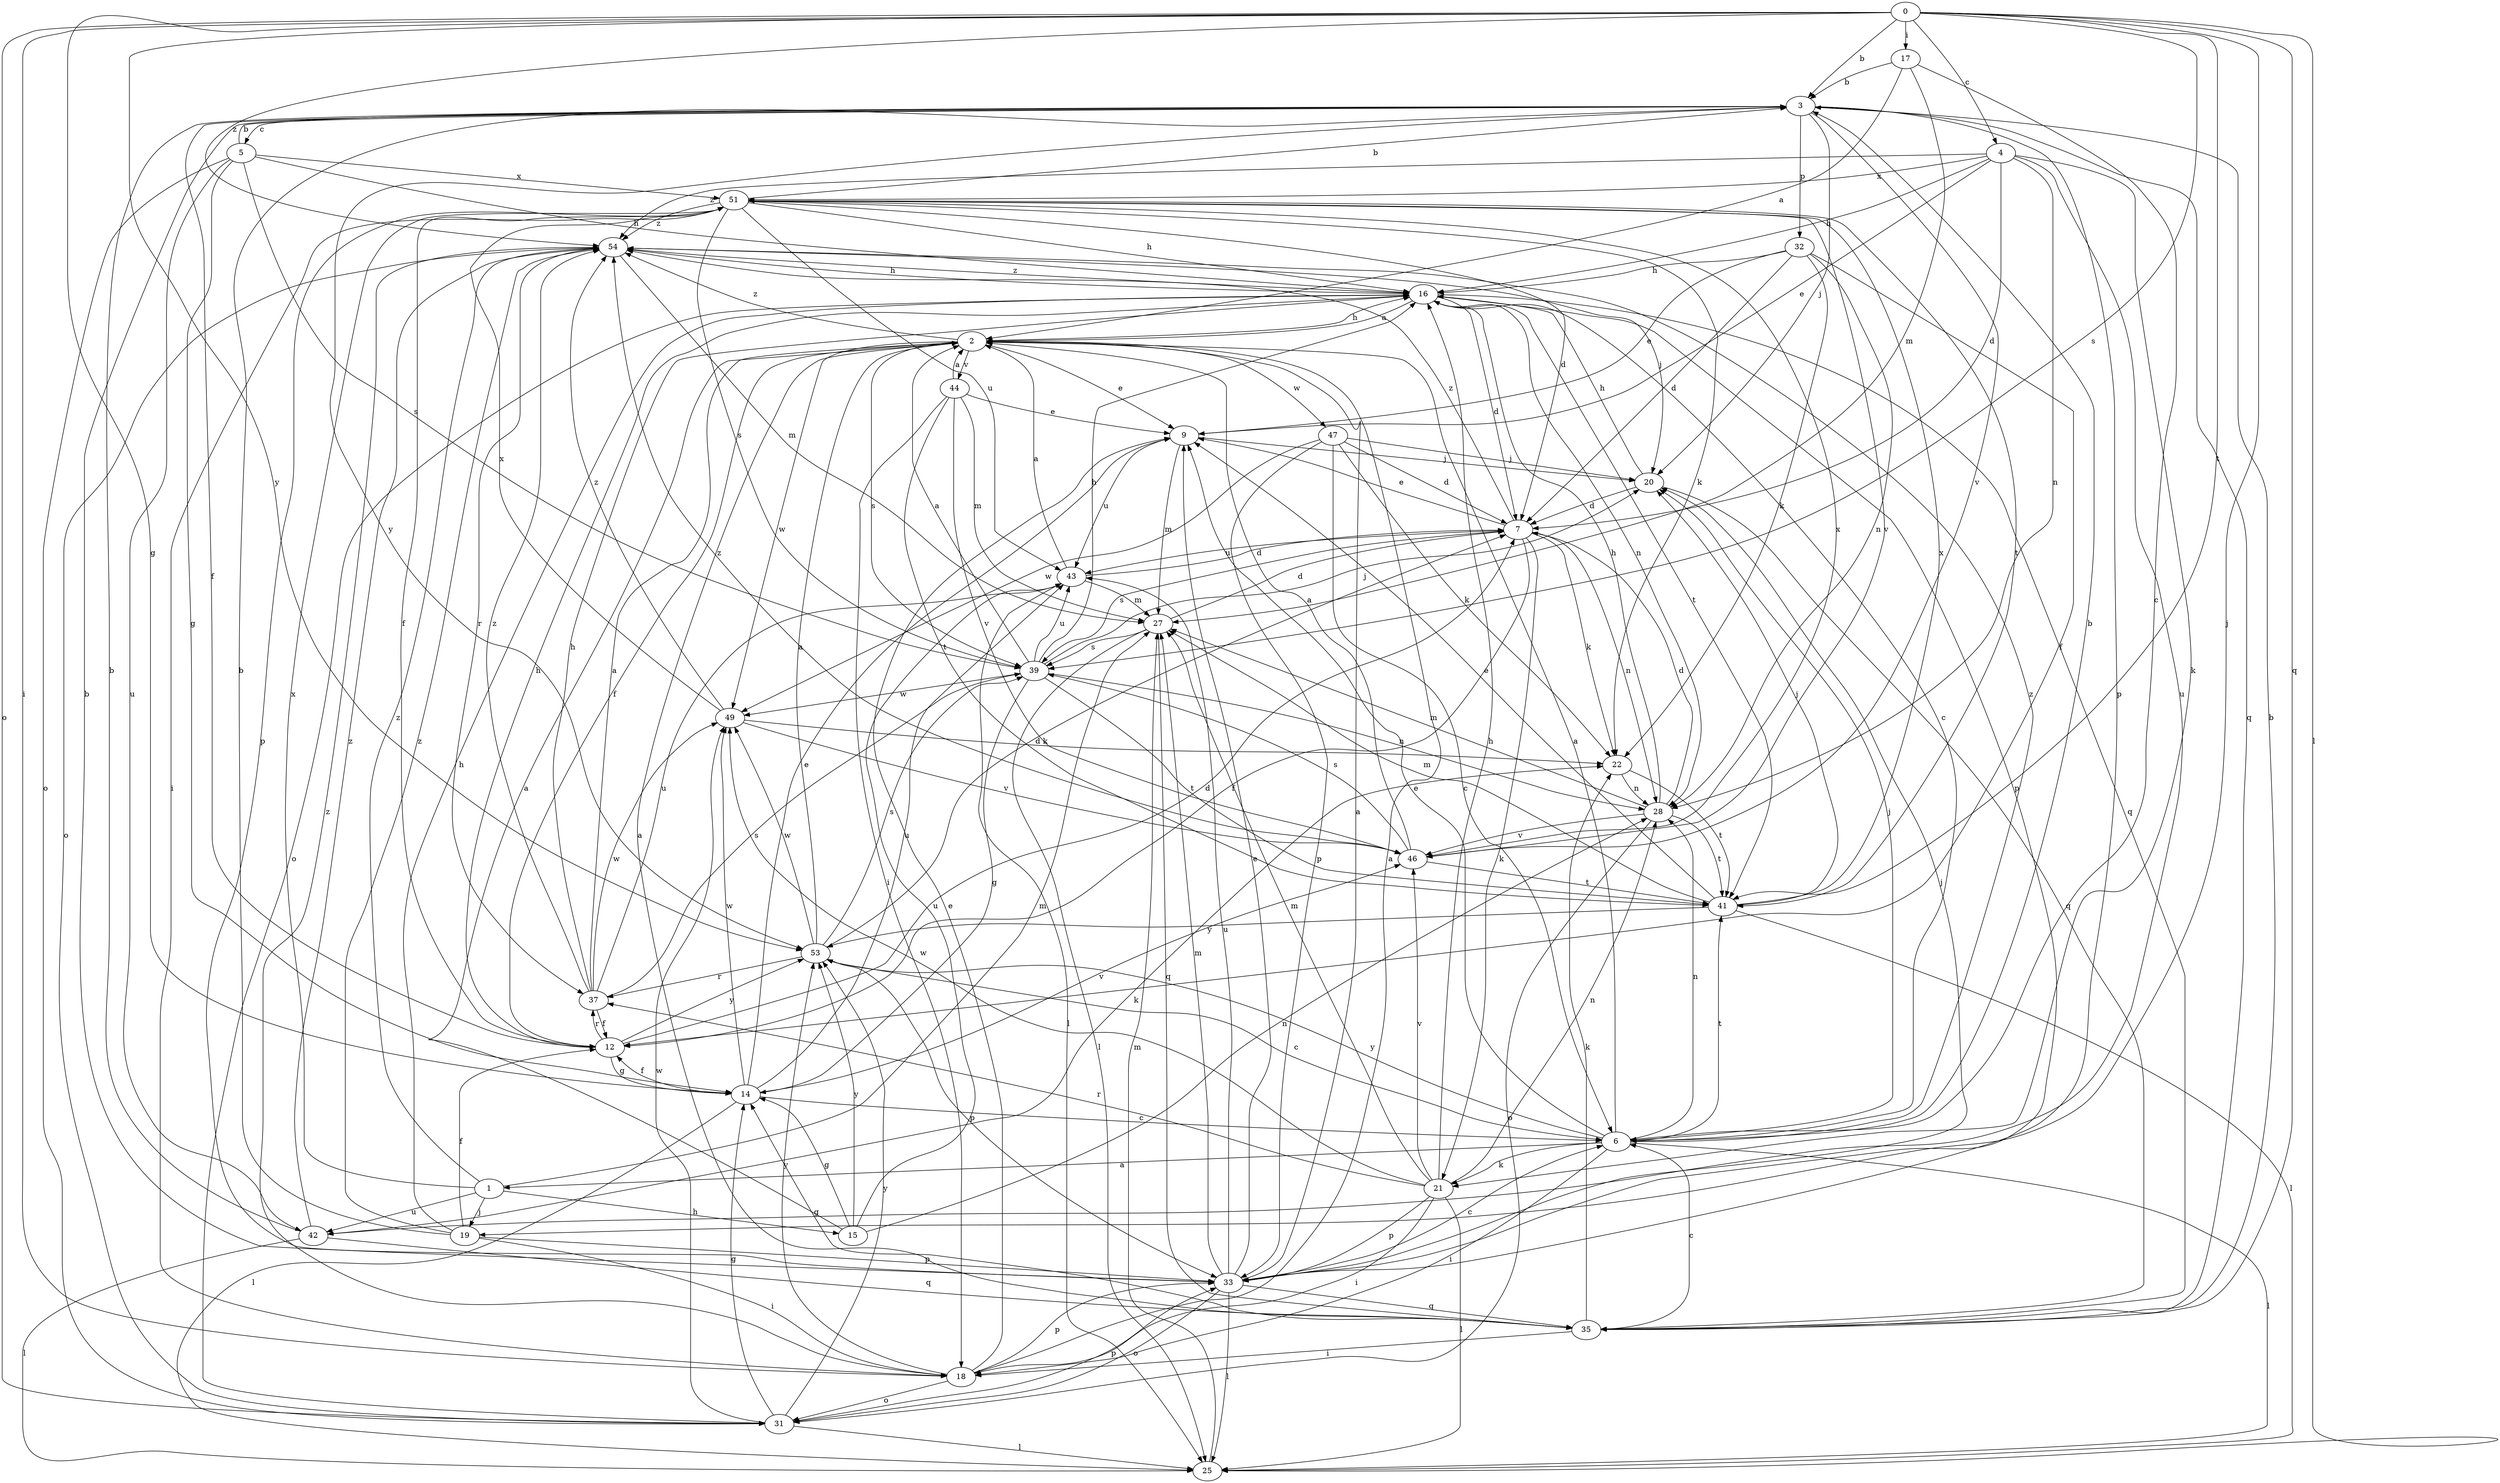 strict digraph  {
0;
1;
2;
3;
4;
5;
6;
7;
9;
12;
14;
15;
16;
17;
18;
19;
20;
21;
22;
25;
27;
28;
31;
32;
33;
35;
37;
39;
41;
42;
43;
44;
46;
47;
49;
51;
53;
54;
0 -> 3  [label=b];
0 -> 4  [label=c];
0 -> 14  [label=g];
0 -> 17  [label=i];
0 -> 18  [label=i];
0 -> 19  [label=j];
0 -> 25  [label=l];
0 -> 31  [label=o];
0 -> 35  [label=q];
0 -> 39  [label=s];
0 -> 41  [label=t];
0 -> 53  [label=y];
0 -> 54  [label=z];
1 -> 15  [label=h];
1 -> 19  [label=j];
1 -> 27  [label=m];
1 -> 42  [label=u];
1 -> 51  [label=x];
1 -> 54  [label=z];
2 -> 9  [label=e];
2 -> 12  [label=f];
2 -> 16  [label=h];
2 -> 39  [label=s];
2 -> 44  [label=v];
2 -> 47  [label=w];
2 -> 49  [label=w];
2 -> 54  [label=z];
3 -> 5  [label=c];
3 -> 12  [label=f];
3 -> 20  [label=j];
3 -> 32  [label=p];
3 -> 33  [label=p];
3 -> 35  [label=q];
3 -> 46  [label=v];
3 -> 53  [label=y];
4 -> 7  [label=d];
4 -> 9  [label=e];
4 -> 16  [label=h];
4 -> 21  [label=k];
4 -> 28  [label=n];
4 -> 42  [label=u];
4 -> 51  [label=x];
4 -> 54  [label=z];
5 -> 3  [label=b];
5 -> 14  [label=g];
5 -> 16  [label=h];
5 -> 31  [label=o];
5 -> 39  [label=s];
5 -> 42  [label=u];
5 -> 51  [label=x];
6 -> 1  [label=a];
6 -> 2  [label=a];
6 -> 3  [label=b];
6 -> 9  [label=e];
6 -> 18  [label=i];
6 -> 20  [label=j];
6 -> 21  [label=k];
6 -> 25  [label=l];
6 -> 28  [label=n];
6 -> 41  [label=t];
6 -> 53  [label=y];
6 -> 54  [label=z];
7 -> 9  [label=e];
7 -> 12  [label=f];
7 -> 21  [label=k];
7 -> 22  [label=k];
7 -> 28  [label=n];
7 -> 39  [label=s];
7 -> 43  [label=u];
7 -> 54  [label=z];
9 -> 20  [label=j];
9 -> 27  [label=m];
9 -> 43  [label=u];
12 -> 7  [label=d];
12 -> 14  [label=g];
12 -> 16  [label=h];
12 -> 37  [label=r];
12 -> 53  [label=y];
14 -> 6  [label=c];
14 -> 9  [label=e];
14 -> 12  [label=f];
14 -> 25  [label=l];
14 -> 43  [label=u];
14 -> 46  [label=v];
14 -> 49  [label=w];
15 -> 2  [label=a];
15 -> 14  [label=g];
15 -> 28  [label=n];
15 -> 43  [label=u];
15 -> 53  [label=y];
16 -> 2  [label=a];
16 -> 6  [label=c];
16 -> 7  [label=d];
16 -> 28  [label=n];
16 -> 31  [label=o];
16 -> 33  [label=p];
16 -> 35  [label=q];
16 -> 41  [label=t];
16 -> 54  [label=z];
17 -> 2  [label=a];
17 -> 3  [label=b];
17 -> 6  [label=c];
17 -> 27  [label=m];
18 -> 2  [label=a];
18 -> 9  [label=e];
18 -> 31  [label=o];
18 -> 33  [label=p];
18 -> 53  [label=y];
18 -> 54  [label=z];
19 -> 3  [label=b];
19 -> 12  [label=f];
19 -> 16  [label=h];
19 -> 18  [label=i];
19 -> 33  [label=p];
19 -> 54  [label=z];
20 -> 7  [label=d];
20 -> 16  [label=h];
20 -> 35  [label=q];
21 -> 16  [label=h];
21 -> 18  [label=i];
21 -> 25  [label=l];
21 -> 27  [label=m];
21 -> 28  [label=n];
21 -> 33  [label=p];
21 -> 37  [label=r];
21 -> 46  [label=v];
21 -> 49  [label=w];
22 -> 28  [label=n];
22 -> 41  [label=t];
25 -> 27  [label=m];
27 -> 7  [label=d];
27 -> 25  [label=l];
27 -> 35  [label=q];
27 -> 39  [label=s];
28 -> 7  [label=d];
28 -> 16  [label=h];
28 -> 27  [label=m];
28 -> 31  [label=o];
28 -> 41  [label=t];
28 -> 46  [label=v];
31 -> 14  [label=g];
31 -> 25  [label=l];
31 -> 33  [label=p];
31 -> 49  [label=w];
31 -> 53  [label=y];
32 -> 7  [label=d];
32 -> 9  [label=e];
32 -> 12  [label=f];
32 -> 16  [label=h];
32 -> 22  [label=k];
32 -> 28  [label=n];
33 -> 2  [label=a];
33 -> 3  [label=b];
33 -> 6  [label=c];
33 -> 9  [label=e];
33 -> 20  [label=j];
33 -> 25  [label=l];
33 -> 27  [label=m];
33 -> 31  [label=o];
33 -> 35  [label=q];
33 -> 43  [label=u];
35 -> 2  [label=a];
35 -> 3  [label=b];
35 -> 6  [label=c];
35 -> 14  [label=g];
35 -> 18  [label=i];
35 -> 22  [label=k];
37 -> 2  [label=a];
37 -> 12  [label=f];
37 -> 16  [label=h];
37 -> 39  [label=s];
37 -> 43  [label=u];
37 -> 49  [label=w];
37 -> 54  [label=z];
39 -> 2  [label=a];
39 -> 14  [label=g];
39 -> 16  [label=h];
39 -> 20  [label=j];
39 -> 28  [label=n];
39 -> 41  [label=t];
39 -> 43  [label=u];
39 -> 49  [label=w];
41 -> 9  [label=e];
41 -> 20  [label=j];
41 -> 25  [label=l];
41 -> 27  [label=m];
41 -> 51  [label=x];
41 -> 53  [label=y];
42 -> 3  [label=b];
42 -> 22  [label=k];
42 -> 25  [label=l];
42 -> 35  [label=q];
42 -> 54  [label=z];
43 -> 2  [label=a];
43 -> 7  [label=d];
43 -> 25  [label=l];
43 -> 27  [label=m];
44 -> 2  [label=a];
44 -> 9  [label=e];
44 -> 18  [label=i];
44 -> 27  [label=m];
44 -> 41  [label=t];
44 -> 46  [label=v];
46 -> 2  [label=a];
46 -> 39  [label=s];
46 -> 41  [label=t];
46 -> 51  [label=x];
46 -> 54  [label=z];
47 -> 6  [label=c];
47 -> 7  [label=d];
47 -> 20  [label=j];
47 -> 22  [label=k];
47 -> 33  [label=p];
47 -> 49  [label=w];
49 -> 22  [label=k];
49 -> 46  [label=v];
49 -> 51  [label=x];
49 -> 54  [label=z];
51 -> 3  [label=b];
51 -> 7  [label=d];
51 -> 12  [label=f];
51 -> 16  [label=h];
51 -> 18  [label=i];
51 -> 22  [label=k];
51 -> 33  [label=p];
51 -> 39  [label=s];
51 -> 41  [label=t];
51 -> 43  [label=u];
51 -> 46  [label=v];
51 -> 54  [label=z];
53 -> 2  [label=a];
53 -> 6  [label=c];
53 -> 7  [label=d];
53 -> 33  [label=p];
53 -> 37  [label=r];
53 -> 39  [label=s];
53 -> 49  [label=w];
54 -> 16  [label=h];
54 -> 20  [label=j];
54 -> 27  [label=m];
54 -> 31  [label=o];
54 -> 37  [label=r];
}
